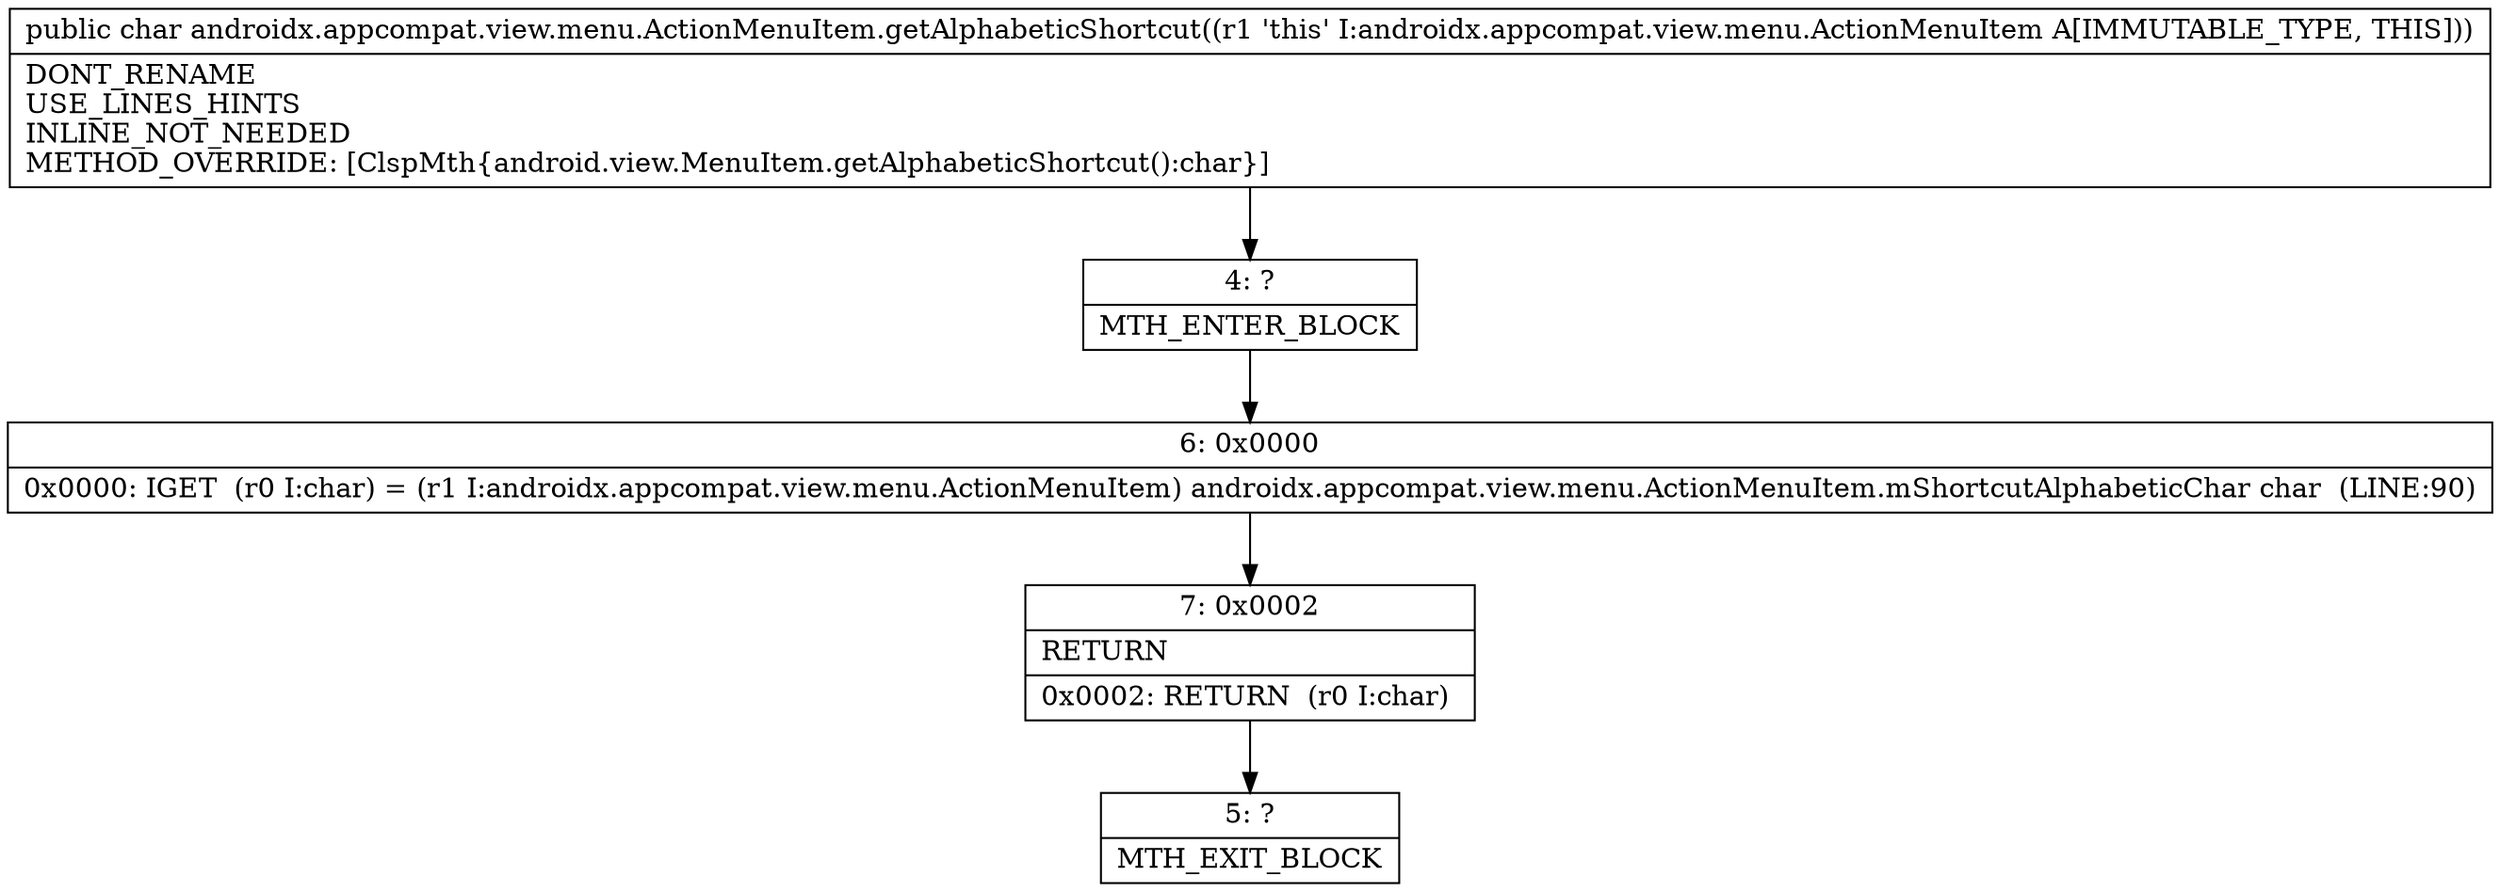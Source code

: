 digraph "CFG forandroidx.appcompat.view.menu.ActionMenuItem.getAlphabeticShortcut()C" {
Node_4 [shape=record,label="{4\:\ ?|MTH_ENTER_BLOCK\l}"];
Node_6 [shape=record,label="{6\:\ 0x0000|0x0000: IGET  (r0 I:char) = (r1 I:androidx.appcompat.view.menu.ActionMenuItem) androidx.appcompat.view.menu.ActionMenuItem.mShortcutAlphabeticChar char  (LINE:90)\l}"];
Node_7 [shape=record,label="{7\:\ 0x0002|RETURN\l|0x0002: RETURN  (r0 I:char) \l}"];
Node_5 [shape=record,label="{5\:\ ?|MTH_EXIT_BLOCK\l}"];
MethodNode[shape=record,label="{public char androidx.appcompat.view.menu.ActionMenuItem.getAlphabeticShortcut((r1 'this' I:androidx.appcompat.view.menu.ActionMenuItem A[IMMUTABLE_TYPE, THIS]))  | DONT_RENAME\lUSE_LINES_HINTS\lINLINE_NOT_NEEDED\lMETHOD_OVERRIDE: [ClspMth\{android.view.MenuItem.getAlphabeticShortcut():char\}]\l}"];
MethodNode -> Node_4;Node_4 -> Node_6;
Node_6 -> Node_7;
Node_7 -> Node_5;
}

